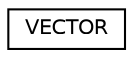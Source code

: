 digraph "クラス階層図"
{
 // LATEX_PDF_SIZE
  edge [fontname="Helvetica",fontsize="10",labelfontname="Helvetica",labelfontsize="10"];
  node [fontname="Helvetica",fontsize="10",shape=record];
  rankdir="LR";
  Node0 [label="VECTOR",height=0.2,width=0.4,color="black", fillcolor="white", style="filled",URL="$struct_v_e_c_t_o_r.html",tooltip=" "];
}
